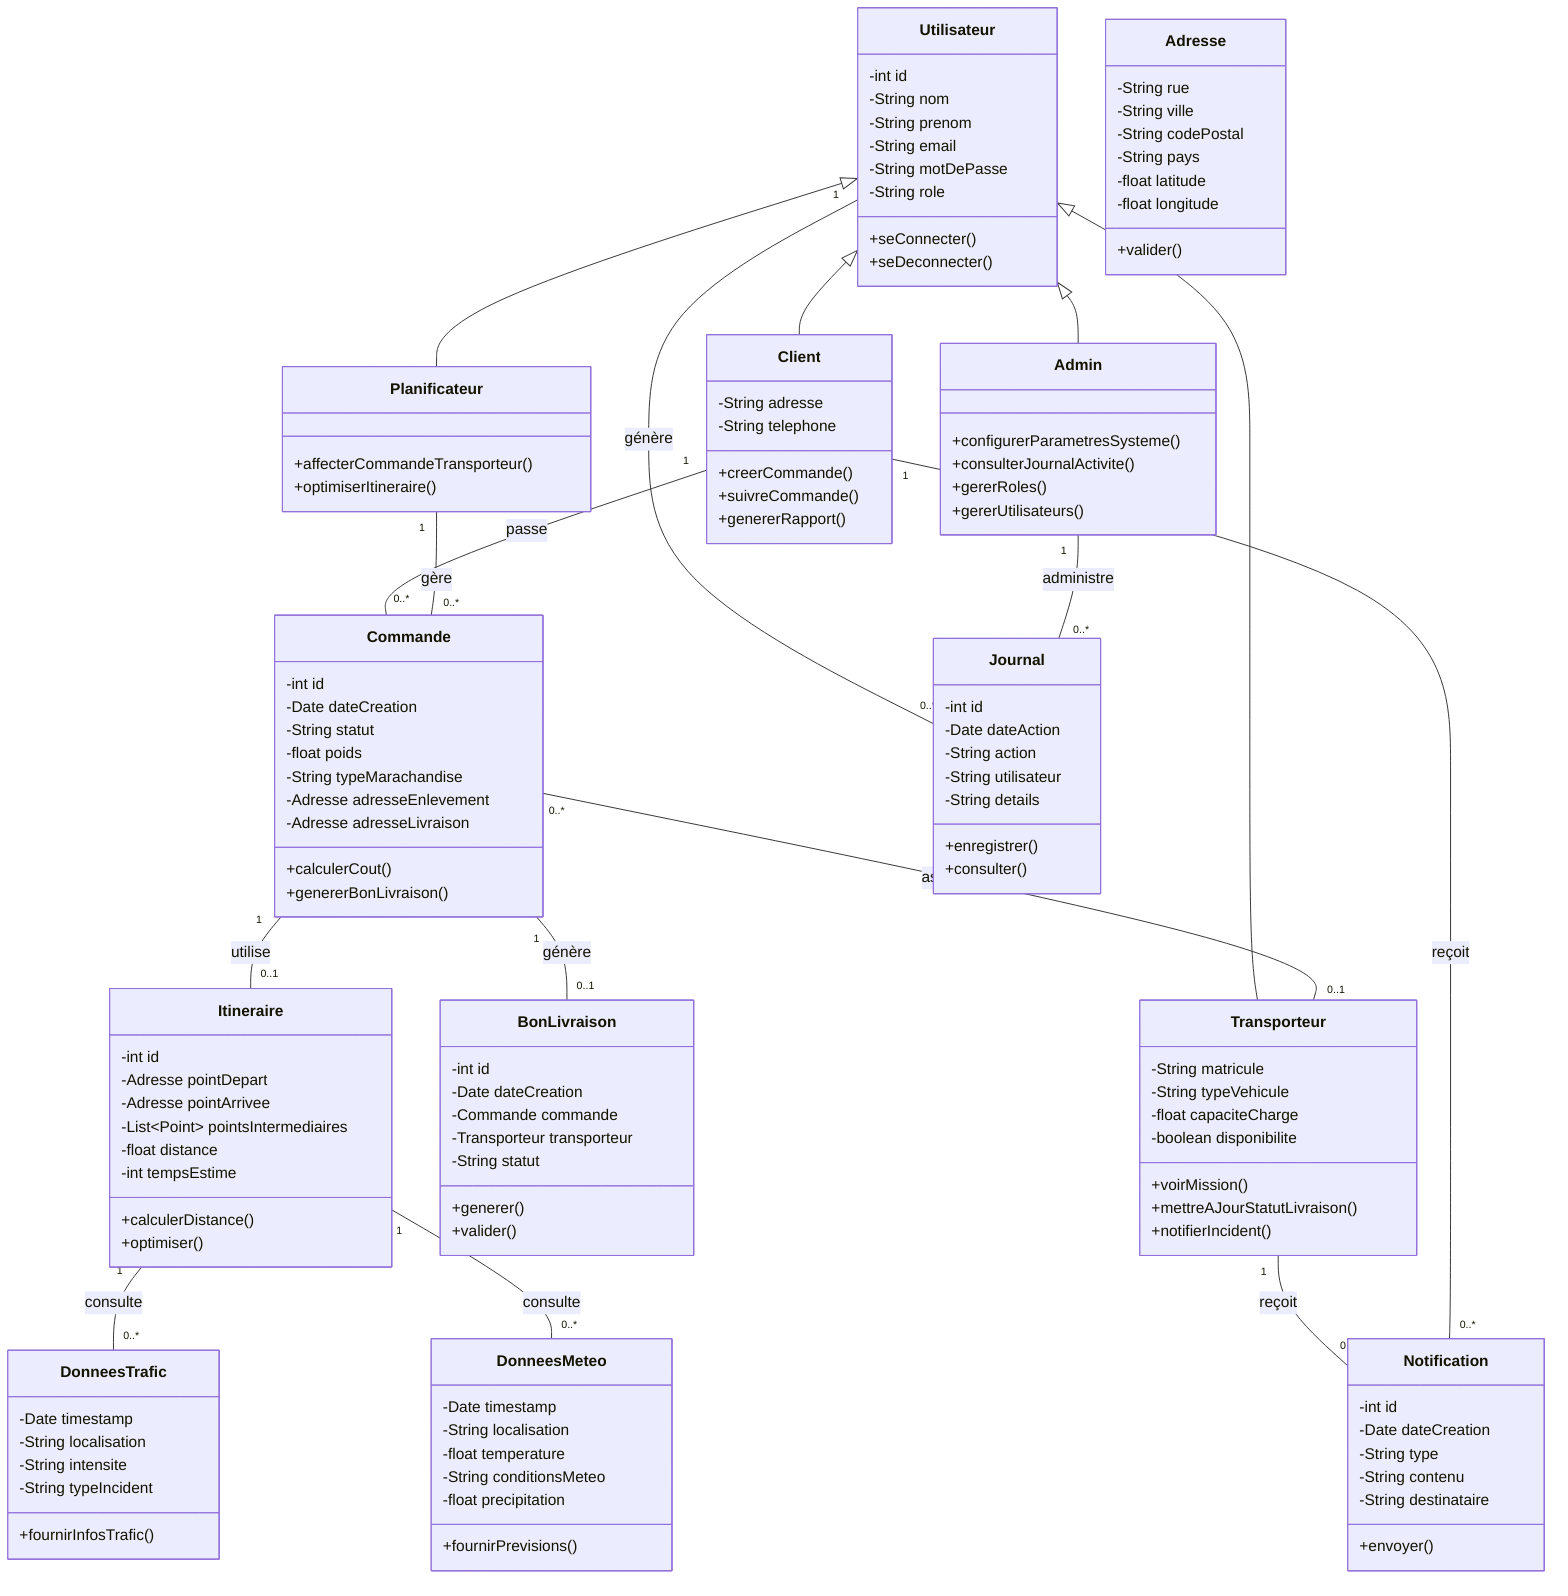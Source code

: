 classDiagram
    class Utilisateur {
        -int id
        -String nom
        -String prenom
        -String email
        -String motDePasse
        -String role
        +seConnecter()
        +seDeconnecter()
    }
    
    class Client {
        -String adresse
        -String telephone
        +creerCommande()
        +suivreCommande()
        +genererRapport()
    }
    
    class Transporteur {
        -String matricule
        -String typeVehicule
        -float capaciteCharge
        -boolean disponibilite
        +voirMission()
        +mettreAJourStatutLivraison()
        +notifierIncident()
    }
    
    class Admin {
        +configurerParametresSysteme()
        +consulterJournalActivite()
        +gererRoles()
        +gererUtilisateurs()
    }
    
    class Planificateur {
        +affecterCommandeTransporteur()
        +optimiserItineraire()
    }
    
    class Commande {
        -int id
        -Date dateCreation
        -String statut
        -float poids
        -String typeMarachandise
        -Adresse adresseEnlevement
        -Adresse adresseLivraison
        +calculerCout()
        +genererBonLivraison()
    }
    
    class BonLivraison {
        -int id
        -Date dateCreation
        -Commande commande
        -Transporteur transporteur
        -String statut
        +generer()
        +valider()
    }
    
    class Itineraire {
        -int id
        -Adresse pointDepart
        -Adresse pointArrivee
        -List~Point~ pointsIntermediaires
        -float distance
        -int tempsEstime
        +calculerDistance()
        +optimiser()
    }
    
    class Notification {
        -int id
        -Date dateCreation
        -String type
        -String contenu
        -String destinataire
        +envoyer()
    }
    
    class DonneesTrafic {
        -Date timestamp
        -String localisation
        -String intensite
        -String typeIncident
        +fournirInfosTrafic()
    }
    
    class DonneesMeteo {
        -Date timestamp
        -String localisation
        -float temperature
        -String conditionsMeteo
        -float precipitation
        +fournirPrevisions()
    }
    
    class Journal {
        -int id
        -Date dateAction
        -String action
        -String utilisateur
        -String details
        +enregistrer()
        +consulter()
    }
    
    class Adresse {
        -String rue
        -String ville
        -String codePostal
        -String pays
        -float latitude
        -float longitude
        +valider()
    }
    
    Utilisateur <|-- Client
    Utilisateur <|-- Transporteur
    Utilisateur <|-- Admin
    Utilisateur <|-- Planificateur
    
    Client "1" -- "0..*" Commande : passe
    Planificateur "1" -- "0..*" Commande : gère
    Commande "1" -- "0..1" BonLivraison : génère
    Commande "1" -- "0..1" Itineraire : utilise
    Commande "0..*" -- "0..1" Transporteur : assignée à
    
    Transporteur "1" -- "0..*" Notification : reçoit
    Client "1" -- "0..*" Notification : reçoit
    
    Itineraire "1" -- "0..*" DonneesTrafic : consulte
    Itineraire "1" -- "0..*" DonneesMeteo : consulte
    
    Utilisateur "1" -- "0..*" Journal : génère
    Admin "1" -- "0..*" Journal : administre